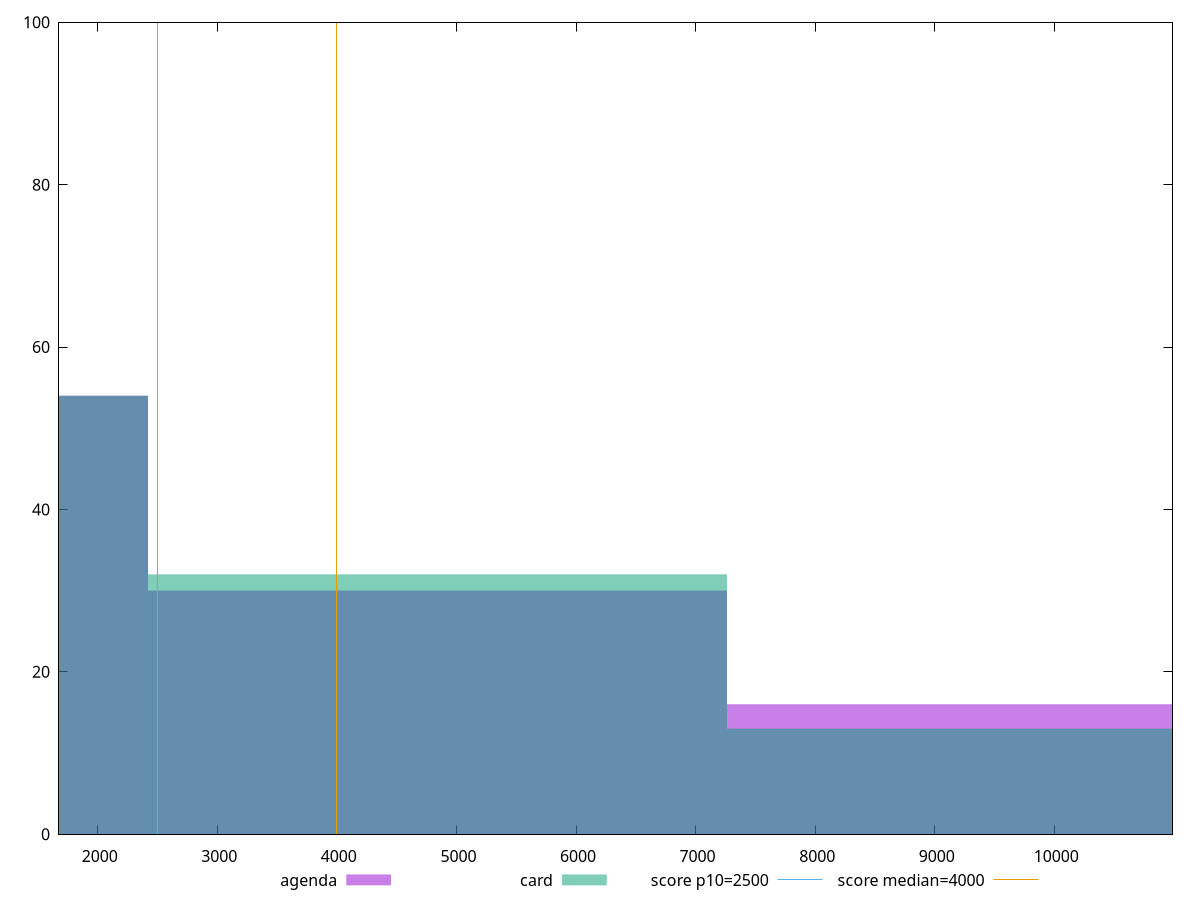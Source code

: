 reset

$agenda <<EOF
9683.195853022615 16
0 54
4841.597926511307 30
EOF

$card <<EOF
0 54
9683.195853022615 13
4841.597926511307 32
EOF

set key outside below
set boxwidth 4841.597926511307
set xrange [1676.1439999999998:10988.4225]
set yrange [0:100]
set trange [0:100]
set style fill transparent solid 0.5 noborder

set parametric
set terminal svg size 640, 500 enhanced background rgb 'white'
set output "reports/report_00027_2021-02-24T12-40-31.850Z/largest-contentful-paint/comparison/histogram/1_vs_2.svg"

plot $agenda title "agenda" with boxes, \
     $card title "card" with boxes, \
     2500,t title "score p10=2500", \
     4000,t title "score median=4000"

reset
